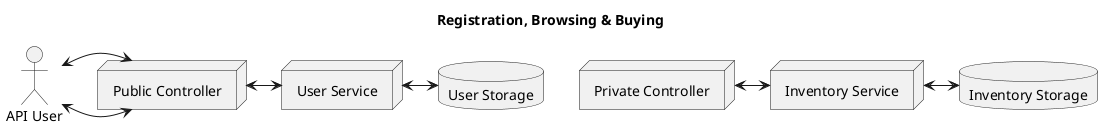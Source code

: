 @startuml component
title Registration, Browsing & Buying

actor "API User"
node "User Service"
node "Public Controller"
database "User Storage"

"API User" <-> "Public Controller"
"Public Controller" <-> "User Service"
"User Service" <-> "User Storage"

node "Inventory Service"
node "Private Controller"
database "Inventory Storage"

"API User" <-> "Public Controller"
"Private Controller" <-> "Inventory Service"
"Inventory Service" <-> "Inventory Storage"
@enduml
